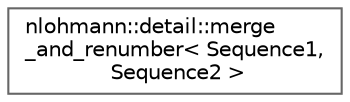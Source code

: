 digraph "类继承关系图"
{
 // LATEX_PDF_SIZE
  bgcolor="transparent";
  edge [fontname=Helvetica,fontsize=10,labelfontname=Helvetica,labelfontsize=10];
  node [fontname=Helvetica,fontsize=10,shape=box,height=0.2,width=0.4];
  rankdir="LR";
  Node0 [id="Node000000",label="nlohmann::detail::merge\l_and_renumber\< Sequence1,\l Sequence2 \>",height=0.2,width=0.4,color="grey40", fillcolor="white", style="filled",URL="$structnlohmann_1_1detail_1_1merge__and__renumber.html",tooltip=" "];
}
